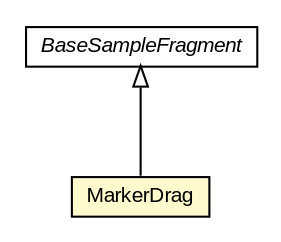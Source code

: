 #!/usr/local/bin/dot
#
# Class diagram 
# Generated by UMLGraph version R5_6-24-gf6e263 (http://www.umlgraph.org/)
#

digraph G {
	edge [fontname="arial",fontsize=10,labelfontname="arial",labelfontsize=10];
	node [fontname="arial",fontsize=10,shape=plaintext];
	nodesep=0.25;
	ranksep=0.5;
	// org.osmdroid.samplefragments.BaseSampleFragment
	c182066 [label=<<table title="org.osmdroid.samplefragments.BaseSampleFragment" border="0" cellborder="1" cellspacing="0" cellpadding="2" port="p" href="../BaseSampleFragment.html">
		<tr><td><table border="0" cellspacing="0" cellpadding="1">
<tr><td align="center" balign="center"><font face="arial italic"> BaseSampleFragment </font></td></tr>
		</table></td></tr>
		</table>>, URL="../BaseSampleFragment.html", fontname="arial", fontcolor="black", fontsize=10.0];
	// org.osmdroid.samplefragments.events.MarkerDrag
	c182119 [label=<<table title="org.osmdroid.samplefragments.events.MarkerDrag" border="0" cellborder="1" cellspacing="0" cellpadding="2" port="p" bgcolor="lemonChiffon" href="./MarkerDrag.html">
		<tr><td><table border="0" cellspacing="0" cellpadding="1">
<tr><td align="center" balign="center"> MarkerDrag </td></tr>
		</table></td></tr>
		</table>>, URL="./MarkerDrag.html", fontname="arial", fontcolor="black", fontsize=10.0];
	//org.osmdroid.samplefragments.events.MarkerDrag extends org.osmdroid.samplefragments.BaseSampleFragment
	c182066:p -> c182119:p [dir=back,arrowtail=empty];
}

